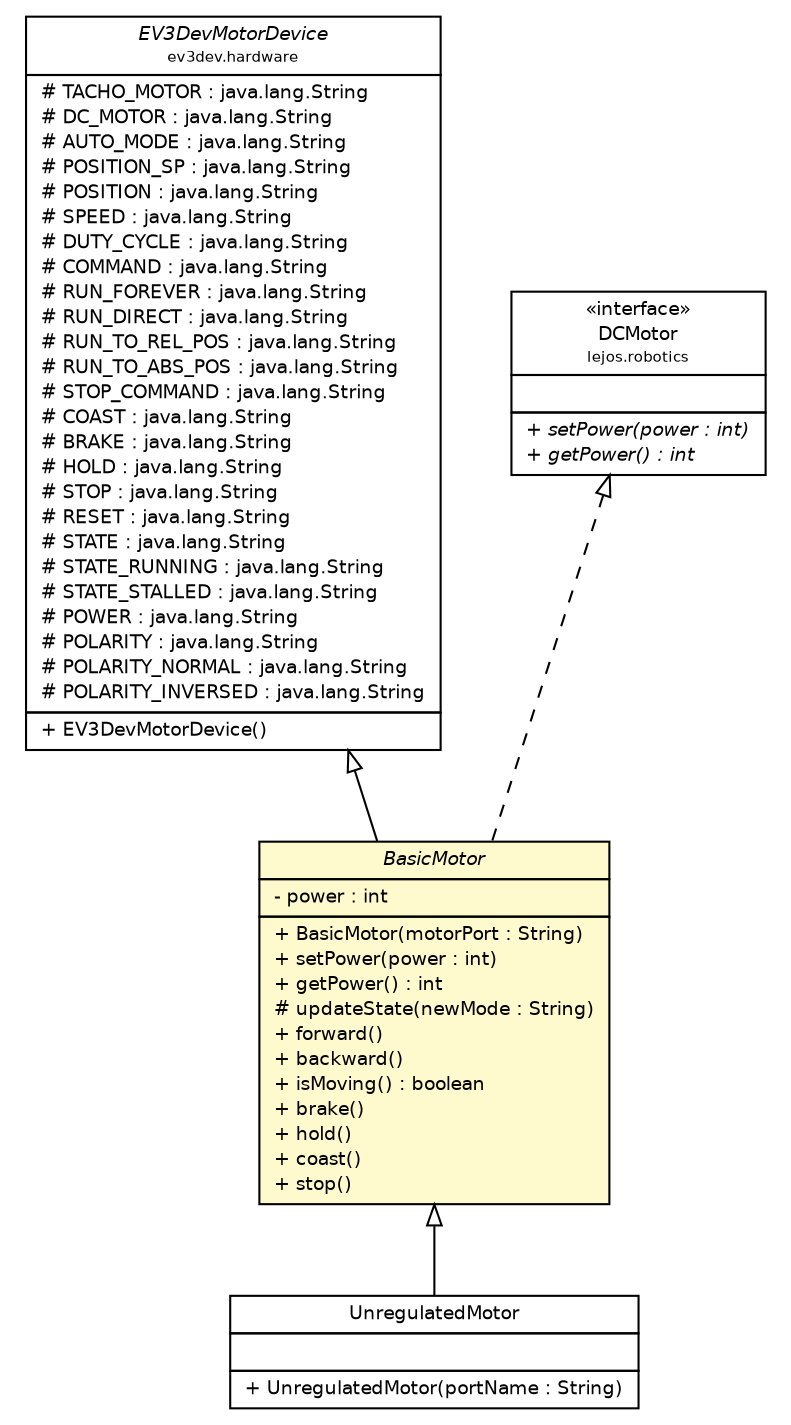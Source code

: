 #!/usr/local/bin/dot
#
# Class diagram 
# Generated by UMLGraph version R5_6-24-gf6e263 (http://www.umlgraph.org/)
#

digraph G {
	edge [fontname="Helvetica",fontsize=10,labelfontname="Helvetica",labelfontsize=10];
	node [fontname="Helvetica",fontsize=10,shape=plaintext];
	nodesep=0.25;
	ranksep=0.5;
	// ev3dev.hardware.EV3DevMotorDevice
	c1511 [label=<<table title="ev3dev.hardware.EV3DevMotorDevice" border="0" cellborder="1" cellspacing="0" cellpadding="2" port="p" href="../../EV3DevMotorDevice.html">
		<tr><td><table border="0" cellspacing="0" cellpadding="1">
<tr><td align="center" balign="center"><font face="Helvetica-Oblique"> EV3DevMotorDevice </font></td></tr>
<tr><td align="center" balign="center"><font point-size="7.0"> ev3dev.hardware </font></td></tr>
		</table></td></tr>
		<tr><td><table border="0" cellspacing="0" cellpadding="1">
<tr><td align="left" balign="left"> # TACHO_MOTOR : java.lang.String </td></tr>
<tr><td align="left" balign="left"> # DC_MOTOR : java.lang.String </td></tr>
<tr><td align="left" balign="left"> # AUTO_MODE : java.lang.String </td></tr>
<tr><td align="left" balign="left"> # POSITION_SP : java.lang.String </td></tr>
<tr><td align="left" balign="left"> # POSITION : java.lang.String </td></tr>
<tr><td align="left" balign="left"> # SPEED : java.lang.String </td></tr>
<tr><td align="left" balign="left"> # DUTY_CYCLE : java.lang.String </td></tr>
<tr><td align="left" balign="left"> # COMMAND : java.lang.String </td></tr>
<tr><td align="left" balign="left"> # RUN_FOREVER : java.lang.String </td></tr>
<tr><td align="left" balign="left"> # RUN_DIRECT : java.lang.String </td></tr>
<tr><td align="left" balign="left"> # RUN_TO_REL_POS : java.lang.String </td></tr>
<tr><td align="left" balign="left"> # RUN_TO_ABS_POS : java.lang.String </td></tr>
<tr><td align="left" balign="left"> # STOP_COMMAND : java.lang.String </td></tr>
<tr><td align="left" balign="left"> # COAST : java.lang.String </td></tr>
<tr><td align="left" balign="left"> # BRAKE : java.lang.String </td></tr>
<tr><td align="left" balign="left"> # HOLD : java.lang.String </td></tr>
<tr><td align="left" balign="left"> # STOP : java.lang.String </td></tr>
<tr><td align="left" balign="left"> # RESET : java.lang.String </td></tr>
<tr><td align="left" balign="left"> # STATE : java.lang.String </td></tr>
<tr><td align="left" balign="left"> # STATE_RUNNING : java.lang.String </td></tr>
<tr><td align="left" balign="left"> # STATE_STALLED : java.lang.String </td></tr>
<tr><td align="left" balign="left"> # POWER : java.lang.String </td></tr>
<tr><td align="left" balign="left"> # POLARITY : java.lang.String </td></tr>
<tr><td align="left" balign="left"> # POLARITY_NORMAL : java.lang.String </td></tr>
<tr><td align="left" balign="left"> # POLARITY_INVERSED : java.lang.String </td></tr>
		</table></td></tr>
		<tr><td><table border="0" cellspacing="0" cellpadding="1">
<tr><td align="left" balign="left"> + EV3DevMotorDevice() </td></tr>
		</table></td></tr>
		</table>>, URL="../../EV3DevMotorDevice.html", fontname="Helvetica", fontcolor="black", fontsize=9.0];
	// ev3dev.hardware.actuators.motors.BasicMotor
	c1517 [label=<<table title="ev3dev.hardware.actuators.motors.BasicMotor" border="0" cellborder="1" cellspacing="0" cellpadding="2" port="p" bgcolor="lemonChiffon" href="./BasicMotor.html">
		<tr><td><table border="0" cellspacing="0" cellpadding="1">
<tr><td align="center" balign="center"><font face="Helvetica-Oblique"> BasicMotor </font></td></tr>
		</table></td></tr>
		<tr><td><table border="0" cellspacing="0" cellpadding="1">
<tr><td align="left" balign="left"> - power : int </td></tr>
		</table></td></tr>
		<tr><td><table border="0" cellspacing="0" cellpadding="1">
<tr><td align="left" balign="left"> + BasicMotor(motorPort : String) </td></tr>
<tr><td align="left" balign="left"> + setPower(power : int) </td></tr>
<tr><td align="left" balign="left"> + getPower() : int </td></tr>
<tr><td align="left" balign="left"> # updateState(newMode : String) </td></tr>
<tr><td align="left" balign="left"> + forward() </td></tr>
<tr><td align="left" balign="left"> + backward() </td></tr>
<tr><td align="left" balign="left"> + isMoving() : boolean </td></tr>
<tr><td align="left" balign="left"> + brake() </td></tr>
<tr><td align="left" balign="left"> + hold() </td></tr>
<tr><td align="left" balign="left"> + coast() </td></tr>
<tr><td align="left" balign="left"> + stop() </td></tr>
		</table></td></tr>
		</table>>, URL="./BasicMotor.html", fontname="Helvetica", fontcolor="black", fontsize=9.0];
	// ev3dev.hardware.actuators.motors.UnregulatedMotor
	c1521 [label=<<table title="ev3dev.hardware.actuators.motors.UnregulatedMotor" border="0" cellborder="1" cellspacing="0" cellpadding="2" port="p" href="./UnregulatedMotor.html">
		<tr><td><table border="0" cellspacing="0" cellpadding="1">
<tr><td align="center" balign="center"> UnregulatedMotor </td></tr>
		</table></td></tr>
		<tr><td><table border="0" cellspacing="0" cellpadding="1">
<tr><td align="left" balign="left">  </td></tr>
		</table></td></tr>
		<tr><td><table border="0" cellspacing="0" cellpadding="1">
<tr><td align="left" balign="left"> + UnregulatedMotor(portName : String) </td></tr>
		</table></td></tr>
		</table>>, URL="./UnregulatedMotor.html", fontname="Helvetica", fontcolor="black", fontsize=9.0];
	// lejos.robotics.DCMotor
	c1558 [label=<<table title="lejos.robotics.DCMotor" border="0" cellborder="1" cellspacing="0" cellpadding="2" port="p" href="../../../../lejos/robotics/DCMotor.html">
		<tr><td><table border="0" cellspacing="0" cellpadding="1">
<tr><td align="center" balign="center"> &#171;interface&#187; </td></tr>
<tr><td align="center" balign="center"> DCMotor </td></tr>
<tr><td align="center" balign="center"><font point-size="7.0"> lejos.robotics </font></td></tr>
		</table></td></tr>
		<tr><td><table border="0" cellspacing="0" cellpadding="1">
<tr><td align="left" balign="left">  </td></tr>
		</table></td></tr>
		<tr><td><table border="0" cellspacing="0" cellpadding="1">
<tr><td align="left" balign="left"><font face="Helvetica-Oblique" point-size="9.0"> + setPower(power : int) </font></td></tr>
<tr><td align="left" balign="left"><font face="Helvetica-Oblique" point-size="9.0"> + getPower() : int </font></td></tr>
		</table></td></tr>
		</table>>, URL="../../../../lejos/robotics/DCMotor.html", fontname="Helvetica", fontcolor="black", fontsize=9.0];
	//ev3dev.hardware.actuators.motors.BasicMotor extends ev3dev.hardware.EV3DevMotorDevice
	c1511:p -> c1517:p [dir=back,arrowtail=empty];
	//ev3dev.hardware.actuators.motors.BasicMotor implements lejos.robotics.DCMotor
	c1558:p -> c1517:p [dir=back,arrowtail=empty,style=dashed];
	//ev3dev.hardware.actuators.motors.UnregulatedMotor extends ev3dev.hardware.actuators.motors.BasicMotor
	c1517:p -> c1521:p [dir=back,arrowtail=empty];
}

